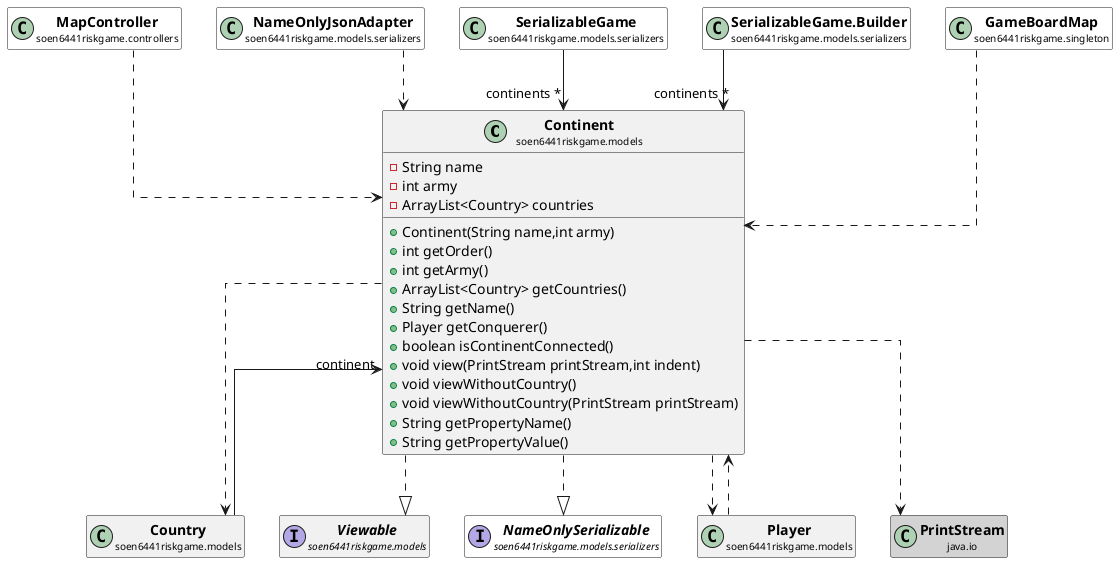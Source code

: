 @startuml

skinparam svgLinkTarget _parent
skinparam linetype ortho
set namespaceSeparator none
class "<b><size:14>Continent</b>\n<size:10>soen6441riskgame.models" as soen6441riskgame.models.Continent  [[../../soen6441riskgame/models/Continent.html{soen6441riskgame.models.Continent}]] {
-String name
-int army
-ArrayList<Country> countries
+Continent(String name,int army)
+int getOrder()
+int getArmy()
+ArrayList<Country> getCountries()
+String getName()
+Player getConquerer()
+boolean isContinentConnected()
+void view(PrintStream printStream,int indent)
+void viewWithoutCountry()
+void viewWithoutCountry(PrintStream printStream)
+String getPropertyName()
+String getPropertyValue()
}


class "<b><size:14>MapController</b>\n<size:10>soen6441riskgame.controllers" as soen6441riskgame.controllers.MapController  [[../../soen6441riskgame/controllers/MapController.html{soen6441riskgame.controllers.MapController}]] #white {
}

hide soen6441riskgame.controllers.MapController fields
hide soen6441riskgame.controllers.MapController methods

soen6441riskgame.controllers.MapController ..> soen6441riskgame.models.Continent


class "<b><size:14>Country</b>\n<size:10>soen6441riskgame.models" as soen6441riskgame.models.Country  [[../../soen6441riskgame/models/Country.html{soen6441riskgame.models.Country}]] {
}

hide soen6441riskgame.models.Country fields
hide soen6441riskgame.models.Country methods

soen6441riskgame.models.Continent ..> soen6441riskgame.models.Country


interface "<b><size:14>Viewable</b>\n<size:10>soen6441riskgame.models" as soen6441riskgame.models.Viewable  [[../../soen6441riskgame/models/Viewable.html{soen6441riskgame.models.Viewable}]] {
}

hide soen6441riskgame.models.Viewable fields
hide soen6441riskgame.models.Viewable methods

soen6441riskgame.models.Continent ..|> soen6441riskgame.models.Viewable

interface "<b><size:14>NameOnlySerializable</b>\n<size:10>soen6441riskgame.models.serializers" as soen6441riskgame.models.serializers.NameOnlySerializable  [[../../soen6441riskgame/models/serializers/NameOnlySerializable.html{soen6441riskgame.models.serializers.NameOnlySerializable}]] #white {
}

hide soen6441riskgame.models.serializers.NameOnlySerializable fields
hide soen6441riskgame.models.serializers.NameOnlySerializable methods

soen6441riskgame.models.Continent ..|> soen6441riskgame.models.serializers.NameOnlySerializable

class "<b><size:14>Player</b>\n<size:10>soen6441riskgame.models" as soen6441riskgame.models.Player  [[../../soen6441riskgame/models/Player.html{soen6441riskgame.models.Player}]] {
}

hide soen6441riskgame.models.Player fields
hide soen6441riskgame.models.Player methods

soen6441riskgame.models.Continent ..> soen6441riskgame.models.Player

class "<b><size:14>PrintStream</b>\n<size:10>java.io" as java.io.PrintStream  #lightgrey {
}

hide java.io.PrintStream fields
hide java.io.PrintStream methods

soen6441riskgame.models.Continent ..> java.io.PrintStream

soen6441riskgame.models.Country -->  "continent" soen6441riskgame.models.Continent

soen6441riskgame.models.Player ..> soen6441riskgame.models.Continent

class "<b><size:14>NameOnlyJsonAdapter</b>\n<size:10>soen6441riskgame.models.serializers" as soen6441riskgame.models.serializers.NameOnlyJsonAdapter  [[../../soen6441riskgame/models/serializers/NameOnlyJsonAdapter.html{soen6441riskgame.models.serializers.NameOnlyJsonAdapter}]] #white {
}

hide soen6441riskgame.models.serializers.NameOnlyJsonAdapter fields
hide soen6441riskgame.models.serializers.NameOnlyJsonAdapter methods

soen6441riskgame.models.serializers.NameOnlyJsonAdapter ..> soen6441riskgame.models.Continent

class "<b><size:14>SerializableGame</b>\n<size:10>soen6441riskgame.models.serializers" as soen6441riskgame.models.serializers.SerializableGame  [[../../soen6441riskgame/models/serializers/SerializableGame.html{soen6441riskgame.models.serializers.SerializableGame}]] #white {
}

hide soen6441riskgame.models.serializers.SerializableGame fields
hide soen6441riskgame.models.serializers.SerializableGame methods

soen6441riskgame.models.serializers.SerializableGame -->  "continents *" soen6441riskgame.models.Continent

class "<b><size:14>SerializableGame.Builder</b>\n<size:10>soen6441riskgame.models.serializers" as soen6441riskgame.models.serializers.SerializableGame.Builder  [[../../soen6441riskgame/models/serializers/SerializableGame.Builder.html{soen6441riskgame.models.serializers.SerializableGame.Builder}]] #white {
}

hide soen6441riskgame.models.serializers.SerializableGame.Builder fields
hide soen6441riskgame.models.serializers.SerializableGame.Builder methods

soen6441riskgame.models.serializers.SerializableGame.Builder -->  "continents *" soen6441riskgame.models.Continent

class "<b><size:14>GameBoardMap</b>\n<size:10>soen6441riskgame.singleton" as soen6441riskgame.singleton.GameBoardMap  [[../../soen6441riskgame/singleton/GameBoardMap.html{soen6441riskgame.singleton.GameBoardMap}]] #white {
}

hide soen6441riskgame.singleton.GameBoardMap fields
hide soen6441riskgame.singleton.GameBoardMap methods

soen6441riskgame.singleton.GameBoardMap ..> soen6441riskgame.models.Continent


@enduml
